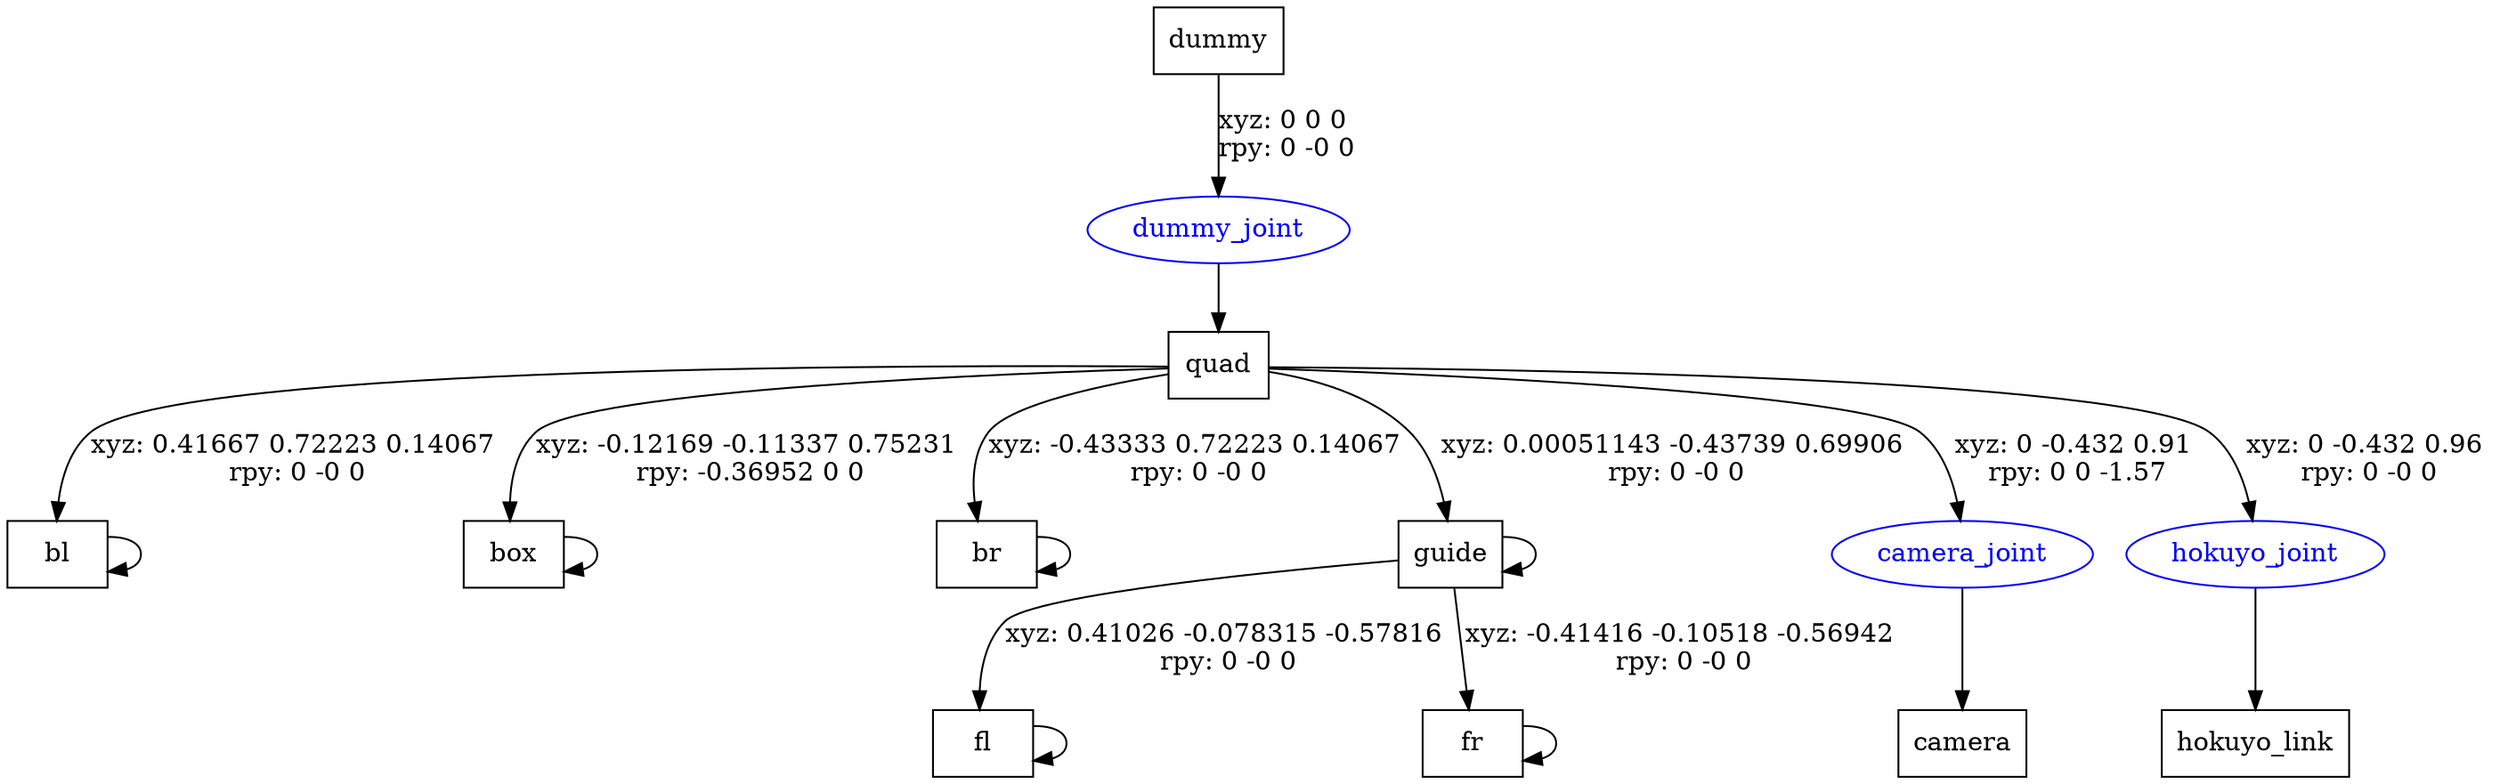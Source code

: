 digraph G {
node [shape=box];
"dummy" [label="dummy"];
"quad" [label="quad"];
"bl" [label="bl"];
"box" [label="box"];
"br" [label="br"];
"camera" [label="camera"];
"guide" [label="guide"];
"fl" [label="fl"];
"fr" [label="fr"];
"hokuyo_link" [label="hokuyo_link"];
node [shape=ellipse, color=blue, fontcolor=blue];
"dummy" -> "dummy_joint" [label="xyz: 0 0 0 \nrpy: 0 -0 0"]
"dummy_joint" -> "quad"
"quad" -> "bl" [label="xyz: 0.41667 0.72223 0.14067 \nrpy: 0 -0 0"]
"bl" -> "bl"
"quad" -> "box" [label="xyz: -0.12169 -0.11337 0.75231 \nrpy: -0.36952 0 0"]
"box" -> "box"
"quad" -> "br" [label="xyz: -0.43333 0.72223 0.14067 \nrpy: 0 -0 0"]
"br" -> "br"
"quad" -> "camera_joint" [label="xyz: 0 -0.432 0.91 \nrpy: 0 0 -1.57"]
"camera_joint" -> "camera"
"quad" -> "guide" [label="xyz: 0.00051143 -0.43739 0.69906 \nrpy: 0 -0 0"]
"guide" -> "guide"
"guide" -> "fl" [label="xyz: 0.41026 -0.078315 -0.57816 \nrpy: 0 -0 0"]
"fl" -> "fl"
"guide" -> "fr" [label="xyz: -0.41416 -0.10518 -0.56942 \nrpy: 0 -0 0"]
"fr" -> "fr"
"quad" -> "hokuyo_joint" [label="xyz: 0 -0.432 0.96 \nrpy: 0 -0 0"]
"hokuyo_joint" -> "hokuyo_link"
}
